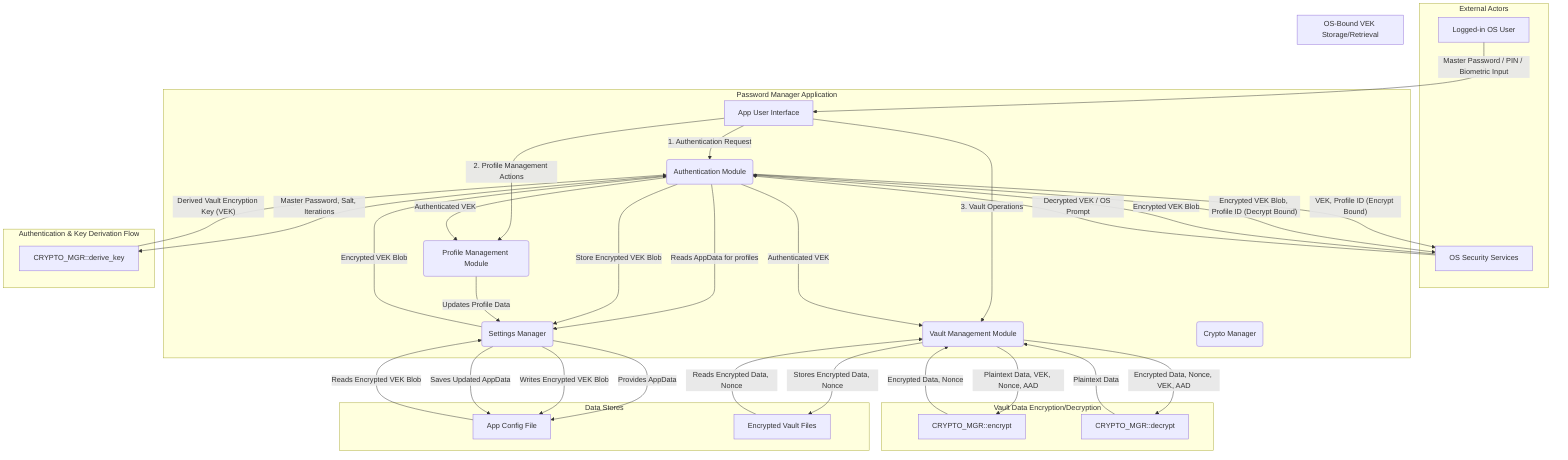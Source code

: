 graph TD
    subgraph External Actors
        OS_USER_LOGIN[Logged-in OS User]
        OS_SECURITY[OS Security Services]
    end

    subgraph Password Manager Application
        APP_UI[App User Interface]
        AUTH_MODULE(Authentication Module)
        SETTINGS_MGR(Settings Manager)
        PROFILE_MGR(Profile Management Module)
        VAULT_MGR(Vault Management Module)
        CRYPTO_MGR(Crypto Manager)
    end

    subgraph Data Stores
        APP_CONFIG_FILE[App Config File]
        VAULT_FILES[Encrypted Vault Files]
    end

    OS_USER_LOGIN -- "Master Password / PIN / Biometric Input" --> APP_UI

    APP_UI -- "1. Authentication Request" --> AUTH_MODULE
    APP_UI -- "2. Profile Management Actions" --> PROFILE_MGR
    APP_UI -- "3. Vault Operations" --> VAULT_MGR

    AUTH_MODULE -- "Reads AppData for profiles" --> SETTINGS_MGR
    SETTINGS_MGR -- "Provides AppData" --> APP_CONFIG_FILE

    subgraph Authentication & Key Derivation Flow
        AUTH_MODULE -- "Master Password, Salt, Iterations" --> CRYPTO_MGR::derive_key
        CRYPTO_MGR::derive_key -- "Derived Vault Encryption Key (VEK)" --> AUTH_MODULE
    end

    subgraph OS-Bound VEK Storage/Retrieval
        AUTH_MODULE -- "VEK, Profile ID (Encrypt Bound)" --> OS_SECURITY
        OS_SECURITY -- "Encrypted VEK Blob" --> AUTH_MODULE
        AUTH_MODULE -- "Store Encrypted VEK Blob" --> SETTINGS_MGR
        SETTINGS_MGR -- "Writes Encrypted VEK Blob" --> APP_CONFIG_FILE

        APP_CONFIG_FILE -- "Reads Encrypted VEK Blob" --> SETTINGS_MGR
        SETTINGS_MGR -- "Encrypted VEK Blob" --> AUTH_MODULE
        AUTH_MODULE -- "Encrypted VEK Blob, Profile ID (Decrypt Bound)" --> OS_SECURITY
        OS_SECURITY -- "Decrypted VEK / OS Prompt" --> AUTH_MODULE
    end

    AUTH_MODULE -- "Authenticated VEK" --> VAULT_MGR
    AUTH_MODULE -- "Authenticated VEK" --> PROFILE_MGR

    subgraph Vault Data Encryption/Decryption
        VAULT_MGR -- "Plaintext Data, VEK, Nonce, AAD" --> CRYPTO_MGR::encrypt
        CRYPTO_MGR::encrypt -- "Encrypted Data, Nonce" --> VAULT_MGR
        VAULT_MGR -- "Stores Encrypted Data, Nonce" --> VAULT_FILES

        VAULT_FILES -- "Reads Encrypted Data, Nonce" --> VAULT_MGR
        VAULT_MGR -- "Encrypted Data, Nonce, VEK, AAD" --> CRYPTO_MGR::decrypt
        CRYPTO_MGR::decrypt -- "Plaintext Data" --> VAULT_MGR
    end

    PROFILE_MGR -- "Updates Profile Data" --> SETTINGS_MGR
    SETTINGS_MGR -- "Saves Updated AppData" --> APP_CONFIG_FILE
